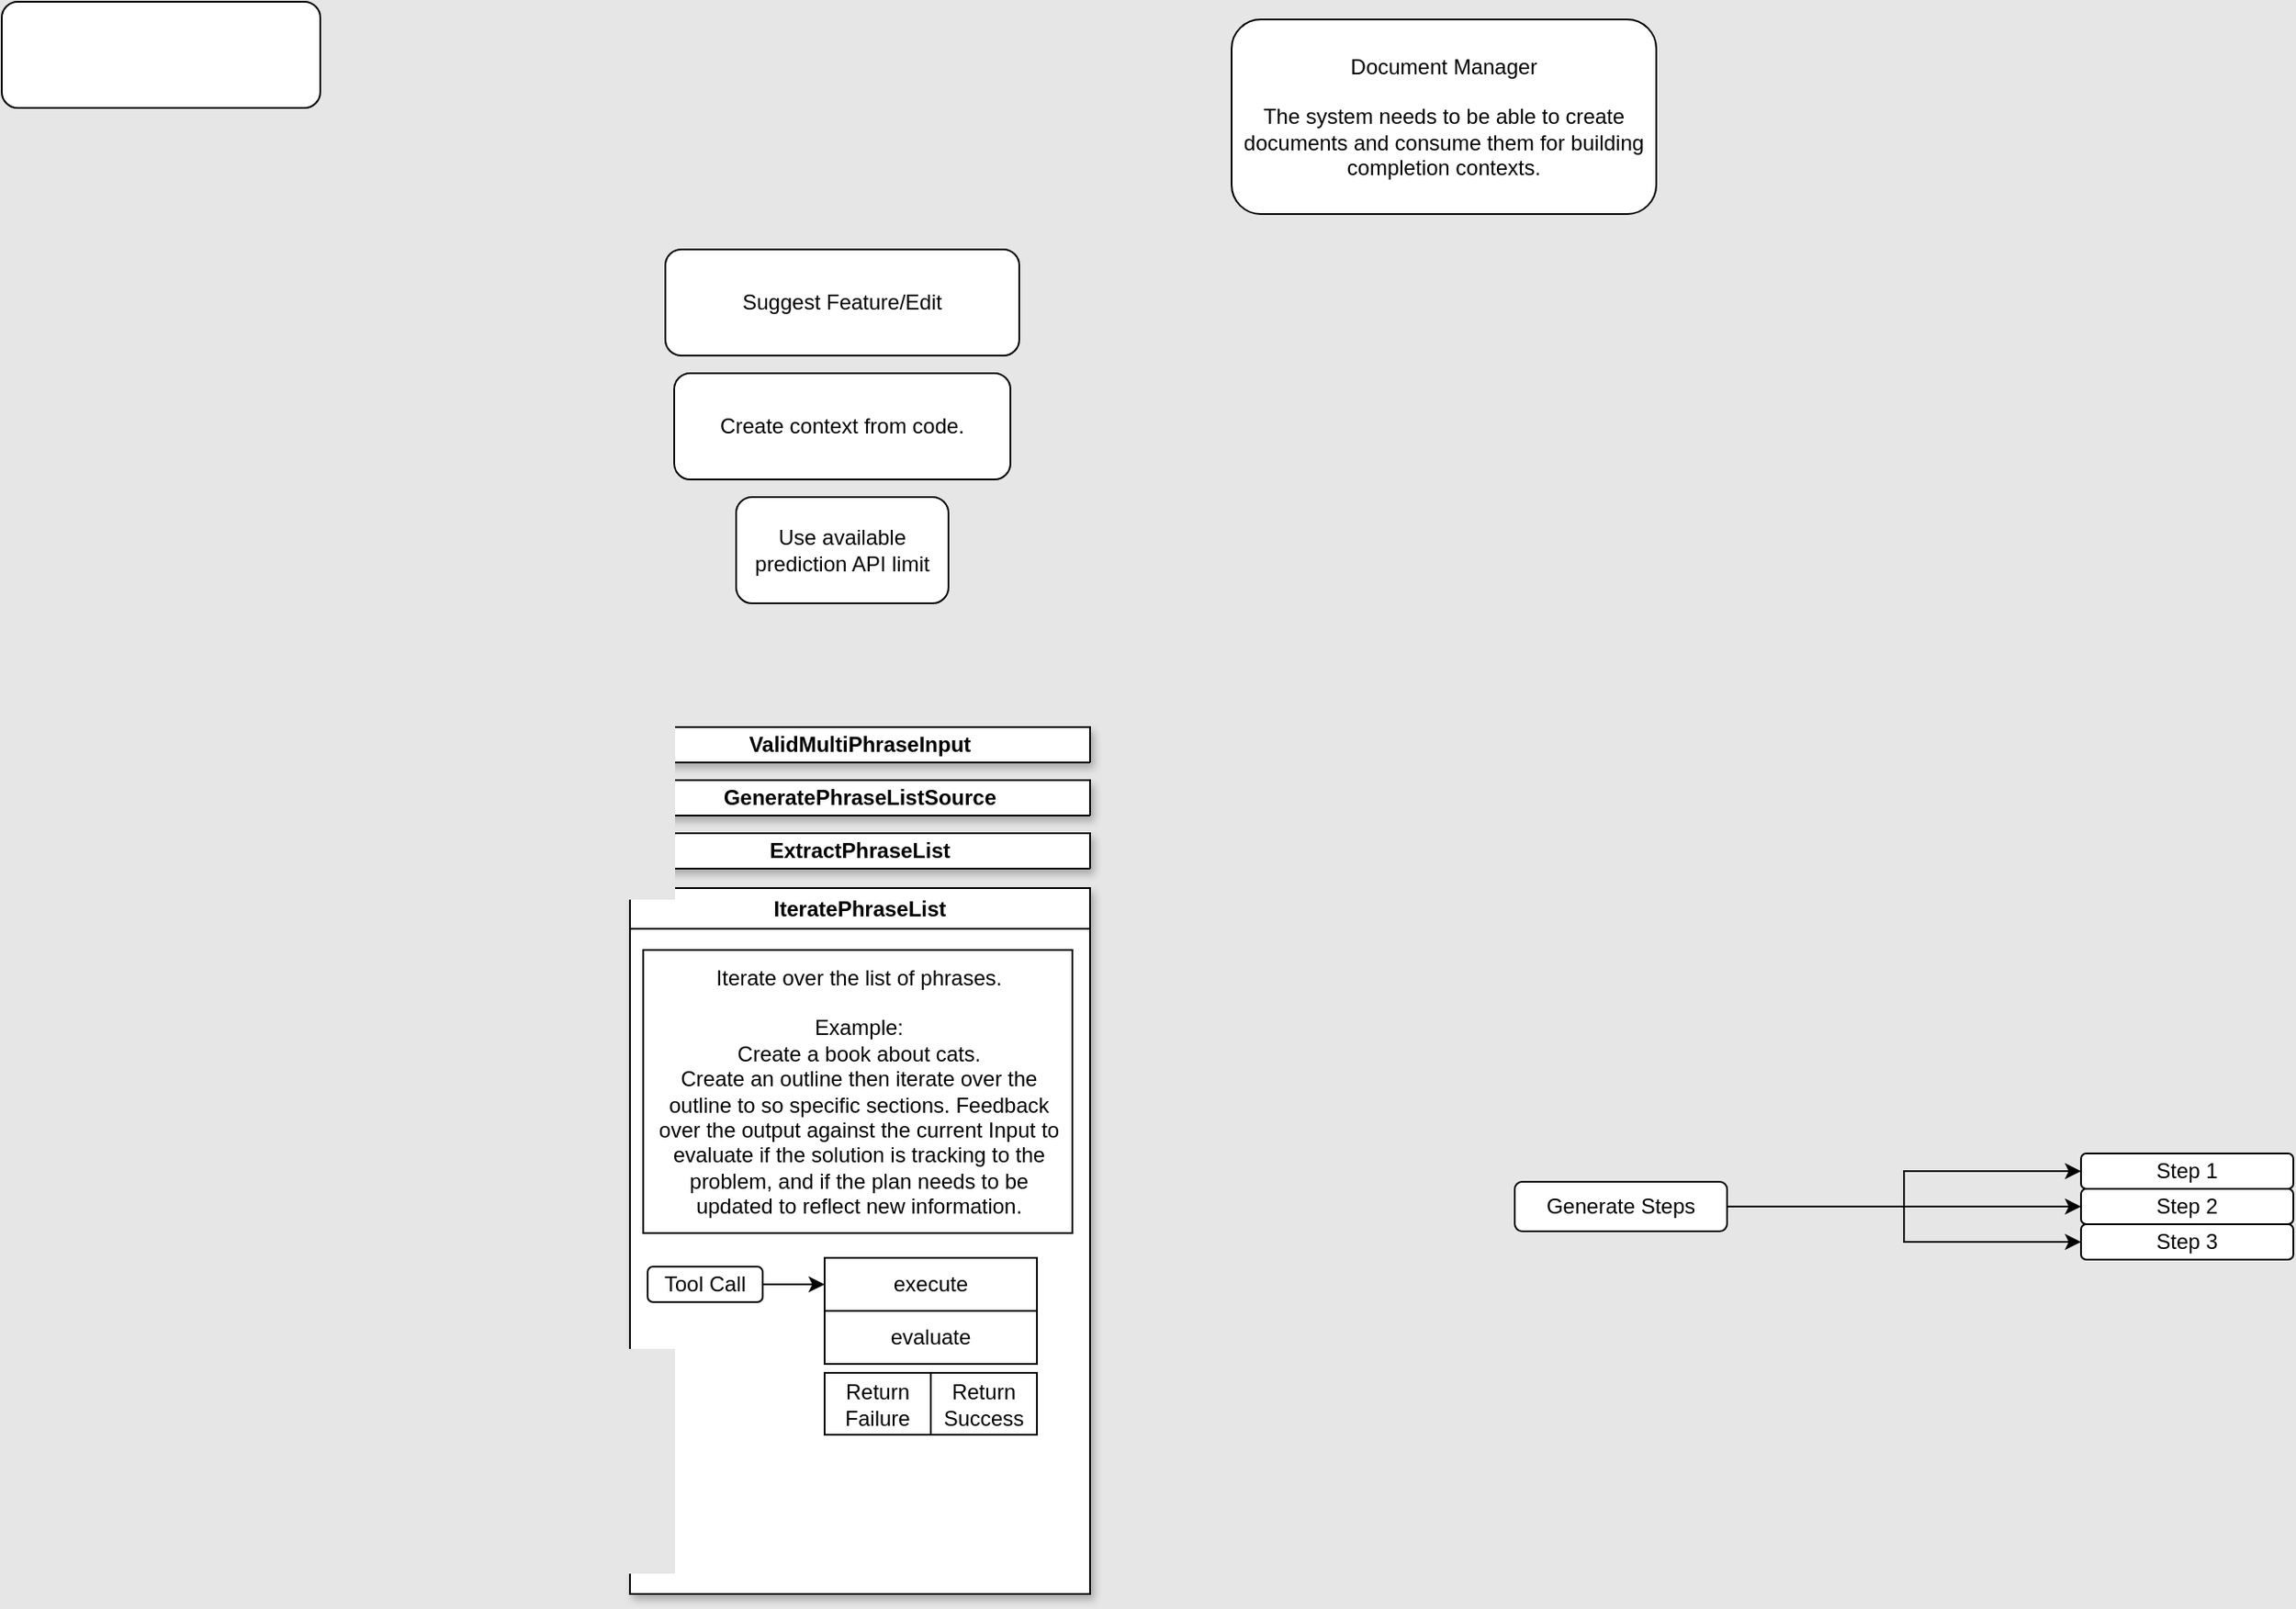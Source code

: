 <mxfile version="26.2.14">
  <diagram name="Page-1" id="hSJv2u5-FxoKJNzQkAV-">
    <mxGraphModel dx="1111" dy="1577" grid="1" gridSize="10" guides="1" tooltips="1" connect="1" arrows="1" fold="1" page="1" pageScale="1" pageWidth="850" pageHeight="1100" background="#E6E6E6" math="0" shadow="0">
      <root>
        <mxCell id="0" />
        <mxCell id="1" parent="0" />
        <mxCell id="GETbyj5P_YYwZANEKlcK-13" value="" style="edgeStyle=orthogonalEdgeStyle;rounded=0;orthogonalLoop=1;jettySize=auto;html=1;exitX=1;exitY=0.5;exitDx=0;exitDy=0;entryX=0;entryY=0.5;entryDx=0;entryDy=0;" parent="1" source="GETbyj5P_YYwZANEKlcK-50" target="GETbyj5P_YYwZANEKlcK-12" edge="1">
          <mxGeometry relative="1" as="geometry" />
        </mxCell>
        <mxCell id="GETbyj5P_YYwZANEKlcK-16" style="edgeStyle=orthogonalEdgeStyle;rounded=0;orthogonalLoop=1;jettySize=auto;html=1;exitX=1;exitY=0.5;exitDx=0;exitDy=0;entryX=0;entryY=0.5;entryDx=0;entryDy=0;" parent="1" source="GETbyj5P_YYwZANEKlcK-50" target="GETbyj5P_YYwZANEKlcK-14" edge="1">
          <mxGeometry relative="1" as="geometry" />
        </mxCell>
        <mxCell id="GETbyj5P_YYwZANEKlcK-17" style="edgeStyle=orthogonalEdgeStyle;rounded=0;orthogonalLoop=1;jettySize=auto;html=1;exitX=1;exitY=0.5;exitDx=0;exitDy=0;entryX=0;entryY=0.5;entryDx=0;entryDy=0;" parent="1" source="GETbyj5P_YYwZANEKlcK-50" target="GETbyj5P_YYwZANEKlcK-15" edge="1">
          <mxGeometry relative="1" as="geometry" />
        </mxCell>
        <mxCell id="GETbyj5P_YYwZANEKlcK-12" value="Step 1&lt;span style=&quot;color: rgba(0, 0, 0, 0); font-family: monospace; font-size: 0px; text-align: start; text-wrap-mode: nowrap;&quot;&gt;%3CmxGraphModel%3E%3Croot%3E%3CmxCell%20id%3D%220%22%2F%3E%3CmxCell%20id%3D%221%22%20parent%3D%220%22%2F%3E%3CmxCell%20id%3D%222%22%20value%3D%22Phase%202%22%20style%3D%22rounded%3D1%3BwhiteSpace%3Dwrap%3Bhtml%3D1%3B%22%20vertex%3D%221%22%20parent%3D%221%22%3E%3CmxGeometry%20x%3D%22680%22%20y%3D%22110%22%20width%3D%22120%22%20height%3D%2260%22%20as%3D%22geometry%22%2F%3E%3C%2FmxCell%3E%3C%2Froot%3E%3C%2FmxGraphModel%3E&lt;/span&gt;" style="rounded=1;whiteSpace=wrap;html=1;" parent="1" vertex="1">
          <mxGeometry x="1420" y="81" width="120" height="20" as="geometry" />
        </mxCell>
        <mxCell id="GETbyj5P_YYwZANEKlcK-14" value="Step 2&lt;span style=&quot;color: rgba(0, 0, 0, 0); font-family: monospace; font-size: 0px; text-align: start; text-wrap-mode: nowrap;&quot;&gt;%3CmxGraphModel%3E%3Croot%3E%3CmxCell%20id%3D%220%22%2F%3E%3CmxCell%20id%3D%221%22%20parent%3D%220%22%2F%3E%3CmxCell%20id%3D%222%22%20value%3D%22Step%201%26lt%3Bspan%20style%3D%26quot%3Bcolor%3A%20rgba(0%2C%200%2C%200%2C%200)%3B%20font-family%3A%20monospace%3B%20font-size%3A%200px%3B%20text-align%3A%20start%3B%20text-wrap-mode%3A%20nowrap%3B%26quot%3B%26gt%3B%253CmxGraphModel%253E%253Croot%253E%253CmxCell%2520id%253D%25220%2522%252F%253E%253CmxCell%2520id%253D%25221%2522%2520parent%253D%25220%2522%252F%253E%253CmxCell%2520id%253D%25222%2522%2520value%253D%2522Phase%25202%2522%2520style%253D%2522rounded%253D1%253BwhiteSpace%253Dwrap%253Bhtml%253D1%253B%2522%2520vertex%253D%25221%2522%2520parent%253D%25221%2522%253E%253CmxGeometry%2520x%253D%2522680%2522%2520y%253D%2522110%2522%2520width%253D%2522120%2522%2520height%253D%252260%2522%2520as%253D%2522geometry%2522%252F%253E%253C%252FmxCell%253E%253C%252Froot%253E%253C%252FmxGraphModel%253E%26lt%3B%2Fspan%26gt%3B%22%20style%3D%22rounded%3D1%3BwhiteSpace%3Dwrap%3Bhtml%3D1%3B%22%20vertex%3D%221%22%20parent%3D%221%22%3E%3CmxGeometry%20x%3D%22880%22%20y%3D%2240%22%20width%3D%22120%22%20height%3D%2260%22%20as%3D%22geometry%22%2F%3E%3C%2FmxCell%3E%3C%2Froot%3E%3C%2FmxGraphModel%3E&lt;/span&gt;" style="rounded=1;whiteSpace=wrap;html=1;" parent="1" vertex="1">
          <mxGeometry x="1420" y="101" width="120" height="20" as="geometry" />
        </mxCell>
        <mxCell id="GETbyj5P_YYwZANEKlcK-15" value="Step 3" style="rounded=1;whiteSpace=wrap;html=1;" parent="1" vertex="1">
          <mxGeometry x="1420" y="121" width="120" height="20" as="geometry" />
        </mxCell>
        <mxCell id="GETbyj5P_YYwZANEKlcK-43" value="IteratePhraseList" style="swimlane;whiteSpace=wrap;html=1;swimlaneFillColor=default;shadow=1;" parent="1" vertex="1">
          <mxGeometry x="600" y="-69" width="260" height="399" as="geometry">
            <mxRectangle x="240" y="-130" width="260" height="20" as="alternateBounds" />
          </mxGeometry>
        </mxCell>
        <mxCell id="GETbyj5P_YYwZANEKlcK-44" value="Iterate over the list of phrases.&lt;br&gt;&lt;br&gt;Example:&lt;br&gt;Create a book about cats.&lt;br&gt;Create an outline then iterate over the outline to so specific sections. Feedback over the output against the current Input to evaluate if the solution is tracking to the problem, and if the plan needs to be updated to reflect new information." style="whiteSpace=wrap;html=1;noLabel=0;labelPadding=0;overflow=visible;absoluteArcSize=0;imageAspect=1;portConstraintRotation=0;snapToPoint=1;part=1;backgroundOutline=1;autosize=1;autosizeGrid=1;fixedWidth=1;resizeWidth=1;treeFolding=0;treeMoving=0;enumerate=0;comic=0;spacing=4;" parent="GETbyj5P_YYwZANEKlcK-43" vertex="1">
          <mxGeometry x="7.5" y="35" width="242.5" height="160" as="geometry" />
        </mxCell>
        <mxCell id="cMDd89x_xVnOQtX1BIiP-4" style="edgeStyle=orthogonalEdgeStyle;rounded=0;orthogonalLoop=1;jettySize=auto;html=1;exitX=1;exitY=0.5;exitDx=0;exitDy=0;entryX=0;entryY=0.5;entryDx=0;entryDy=0;" parent="GETbyj5P_YYwZANEKlcK-43" source="GETbyj5P_YYwZANEKlcK-24" target="JYHLU_MuSt27tHj3S0xl-2" edge="1">
          <mxGeometry relative="1" as="geometry" />
        </mxCell>
        <mxCell id="GETbyj5P_YYwZANEKlcK-24" value="Tool Call" style="rounded=1;whiteSpace=wrap;html=1;" parent="GETbyj5P_YYwZANEKlcK-43" vertex="1">
          <mxGeometry x="10" y="214" width="65" height="20" as="geometry" />
        </mxCell>
        <mxCell id="GETbyj5P_YYwZANEKlcK-56" value="Return&lt;br&gt;Success" style="whiteSpace=wrap;html=1;" parent="GETbyj5P_YYwZANEKlcK-43" vertex="1">
          <mxGeometry x="170" y="274" width="60" height="35" as="geometry" />
        </mxCell>
        <mxCell id="GETbyj5P_YYwZANEKlcK-55" value="Return&lt;br&gt;Failure" style="whiteSpace=wrap;html=1;" parent="GETbyj5P_YYwZANEKlcK-43" vertex="1">
          <mxGeometry x="110" y="274" width="60" height="35" as="geometry" />
        </mxCell>
        <mxCell id="JYHLU_MuSt27tHj3S0xl-1" value="evaluate" style="whiteSpace=wrap;html=1;" parent="GETbyj5P_YYwZANEKlcK-43" vertex="1">
          <mxGeometry x="110" y="239" width="120" height="30" as="geometry" />
        </mxCell>
        <mxCell id="JYHLU_MuSt27tHj3S0xl-2" value="execute" style="whiteSpace=wrap;html=1;" parent="GETbyj5P_YYwZANEKlcK-43" vertex="1">
          <mxGeometry x="110" y="209" width="120" height="30" as="geometry" />
        </mxCell>
        <mxCell id="GETbyj5P_YYwZANEKlcK-34" value="ExtractPhraseList" style="swimlane;whiteSpace=wrap;html=1;rounded=0;shadow=1;swimlaneLine=1;glass=0;noLabel=0;strokeColor=default;horizontal=1;fixDash=0;container=1;metaEdit=0;backgroundOutline=0;autosize=1;treeFolding=0;fixedWidth=0;autosizeGrid=1;separatorColor=#242424;swimlaneFillColor=default;perimeter=rectanglePerimeter;snapToPoint=0;portConstraintRotation=0;gradientColor=none;perimeterSpacing=0;swimlaneHead=1;editable=1;movable=1;resizable=1;rotatable=1;deletable=1;locked=0;connectable=1;" parent="1" vertex="1" collapsed="1">
          <mxGeometry x="600" y="-100" width="260" height="20" as="geometry">
            <mxRectangle x="740" y="-400" width="260" height="350" as="alternateBounds" />
          </mxGeometry>
        </mxCell>
        <mxCell id="GETbyj5P_YYwZANEKlcK-35" value="Extract the list of phrases&lt;br&gt;&lt;br&gt;Example:&lt;br&gt;Isolate the steps for creating the book to be send for further analysis." style="whiteSpace=wrap;html=1;" parent="GETbyj5P_YYwZANEKlcK-34" vertex="1">
          <mxGeometry x="7.5" y="180" width="245" height="87" as="geometry" />
        </mxCell>
        <mxCell id="GETbyj5P_YYwZANEKlcK-59" value="Extract the Phrase List from the returned PhraseListSource." style="whiteSpace=wrap;html=1;align=left;textShadow=1;" parent="GETbyj5P_YYwZANEKlcK-34" vertex="1">
          <mxGeometry x="7.5" y="130" width="242.5" height="30" as="geometry" />
        </mxCell>
        <mxCell id="GETbyj5P_YYwZANEKlcK-40" value="GeneratePhraseListSource" style="swimlane;whiteSpace=wrap;html=1;shadow=1;" parent="1" vertex="1" collapsed="1">
          <mxGeometry x="600" y="-130" width="260" height="20" as="geometry">
            <mxRectangle x="600" y="-50" width="210" height="200" as="alternateBounds" />
          </mxGeometry>
        </mxCell>
        <mxCell id="GETbyj5P_YYwZANEKlcK-41" value="Generate a list of phrases&lt;br&gt;&lt;br&gt;Example:&lt;br&gt;Generate a Set of Steps for writing the book." style="whiteSpace=wrap;html=1;" parent="GETbyj5P_YYwZANEKlcK-40" vertex="1">
          <mxGeometry y="23" width="210" height="97" as="geometry" />
        </mxCell>
        <mxCell id="GETbyj5P_YYwZANEKlcK-57" value="Generate a PhraseListSource&amp;nbsp;for the ValidMultiPhraseInput. This is a single output that profiles the contours of the PhraseListGoal as actionable assertions." style="whiteSpace=wrap;html=1;align=left;textShadow=1;" parent="GETbyj5P_YYwZANEKlcK-40" vertex="1">
          <mxGeometry y="110" width="210" height="90" as="geometry" />
        </mxCell>
        <mxCell id="GETbyj5P_YYwZANEKlcK-48" value="ValidMultiPhraseInput" style="swimlane;whiteSpace=wrap;html=1;shadow=1;swimlaneFillColor=default;" parent="1" vertex="1" collapsed="1">
          <mxGeometry x="600" y="-160" width="260" height="20" as="geometry">
            <mxRectangle x="240" y="-220" width="260" height="190" as="alternateBounds" />
          </mxGeometry>
        </mxCell>
        <mxCell id="GETbyj5P_YYwZANEKlcK-49" value="Evaluate input for parsing&lt;br&gt;&lt;br&gt;Example:&lt;br&gt;Create a book about cats.&lt;div&gt;&lt;br&gt;Is this a valid input for parsing?&amp;nbsp;&lt;br&gt;Yes, creating a book about cats requires several steps.&lt;/div&gt;" style="whiteSpace=wrap;html=1;" parent="GETbyj5P_YYwZANEKlcK-48" vertex="1">
          <mxGeometry x="10" y="33" width="240" height="147" as="geometry" />
        </mxCell>
        <mxCell id="GETbyj5P_YYwZANEKlcK-50" value="Generate Steps" style="rounded=1;whiteSpace=wrap;html=1;" parent="1" vertex="1">
          <mxGeometry x="1100" y="97" width="120" height="28" as="geometry" />
        </mxCell>
        <mxCell id="cMDd89x_xVnOQtX1BIiP-1" value="Create context from code." style="rounded=1;whiteSpace=wrap;html=1;" parent="1" vertex="1">
          <mxGeometry x="625" y="-360" width="190" height="60" as="geometry" />
        </mxCell>
        <mxCell id="cMDd89x_xVnOQtX1BIiP-2" value="Suggest Feature/Edit" style="rounded=1;whiteSpace=wrap;html=1;" parent="1" vertex="1">
          <mxGeometry x="620" y="-430" width="200" height="60" as="geometry" />
        </mxCell>
        <mxCell id="cMDd89x_xVnOQtX1BIiP-3" value="Use available prediction API limit" style="rounded=1;whiteSpace=wrap;html=1;" parent="1" vertex="1">
          <mxGeometry x="660" y="-290" width="120" height="60" as="geometry" />
        </mxCell>
        <mxCell id="xY59ZEsb-rLchHEWTIaU-1" value="Document Manager&lt;div&gt;&lt;br&gt;The system needs to be able to create documents and consume them for building completion contexts.&lt;/div&gt;" style="rounded=1;whiteSpace=wrap;html=1;" vertex="1" parent="1">
          <mxGeometry x="940" y="-560" width="240" height="110" as="geometry" />
        </mxCell>
        <mxCell id="xY59ZEsb-rLchHEWTIaU-2" value="&amp;nbsp;" style="rounded=1;whiteSpace=wrap;html=1;" vertex="1" parent="1">
          <mxGeometry x="245" y="-570" width="180" height="60" as="geometry" />
        </mxCell>
      </root>
    </mxGraphModel>
  </diagram>
</mxfile>

